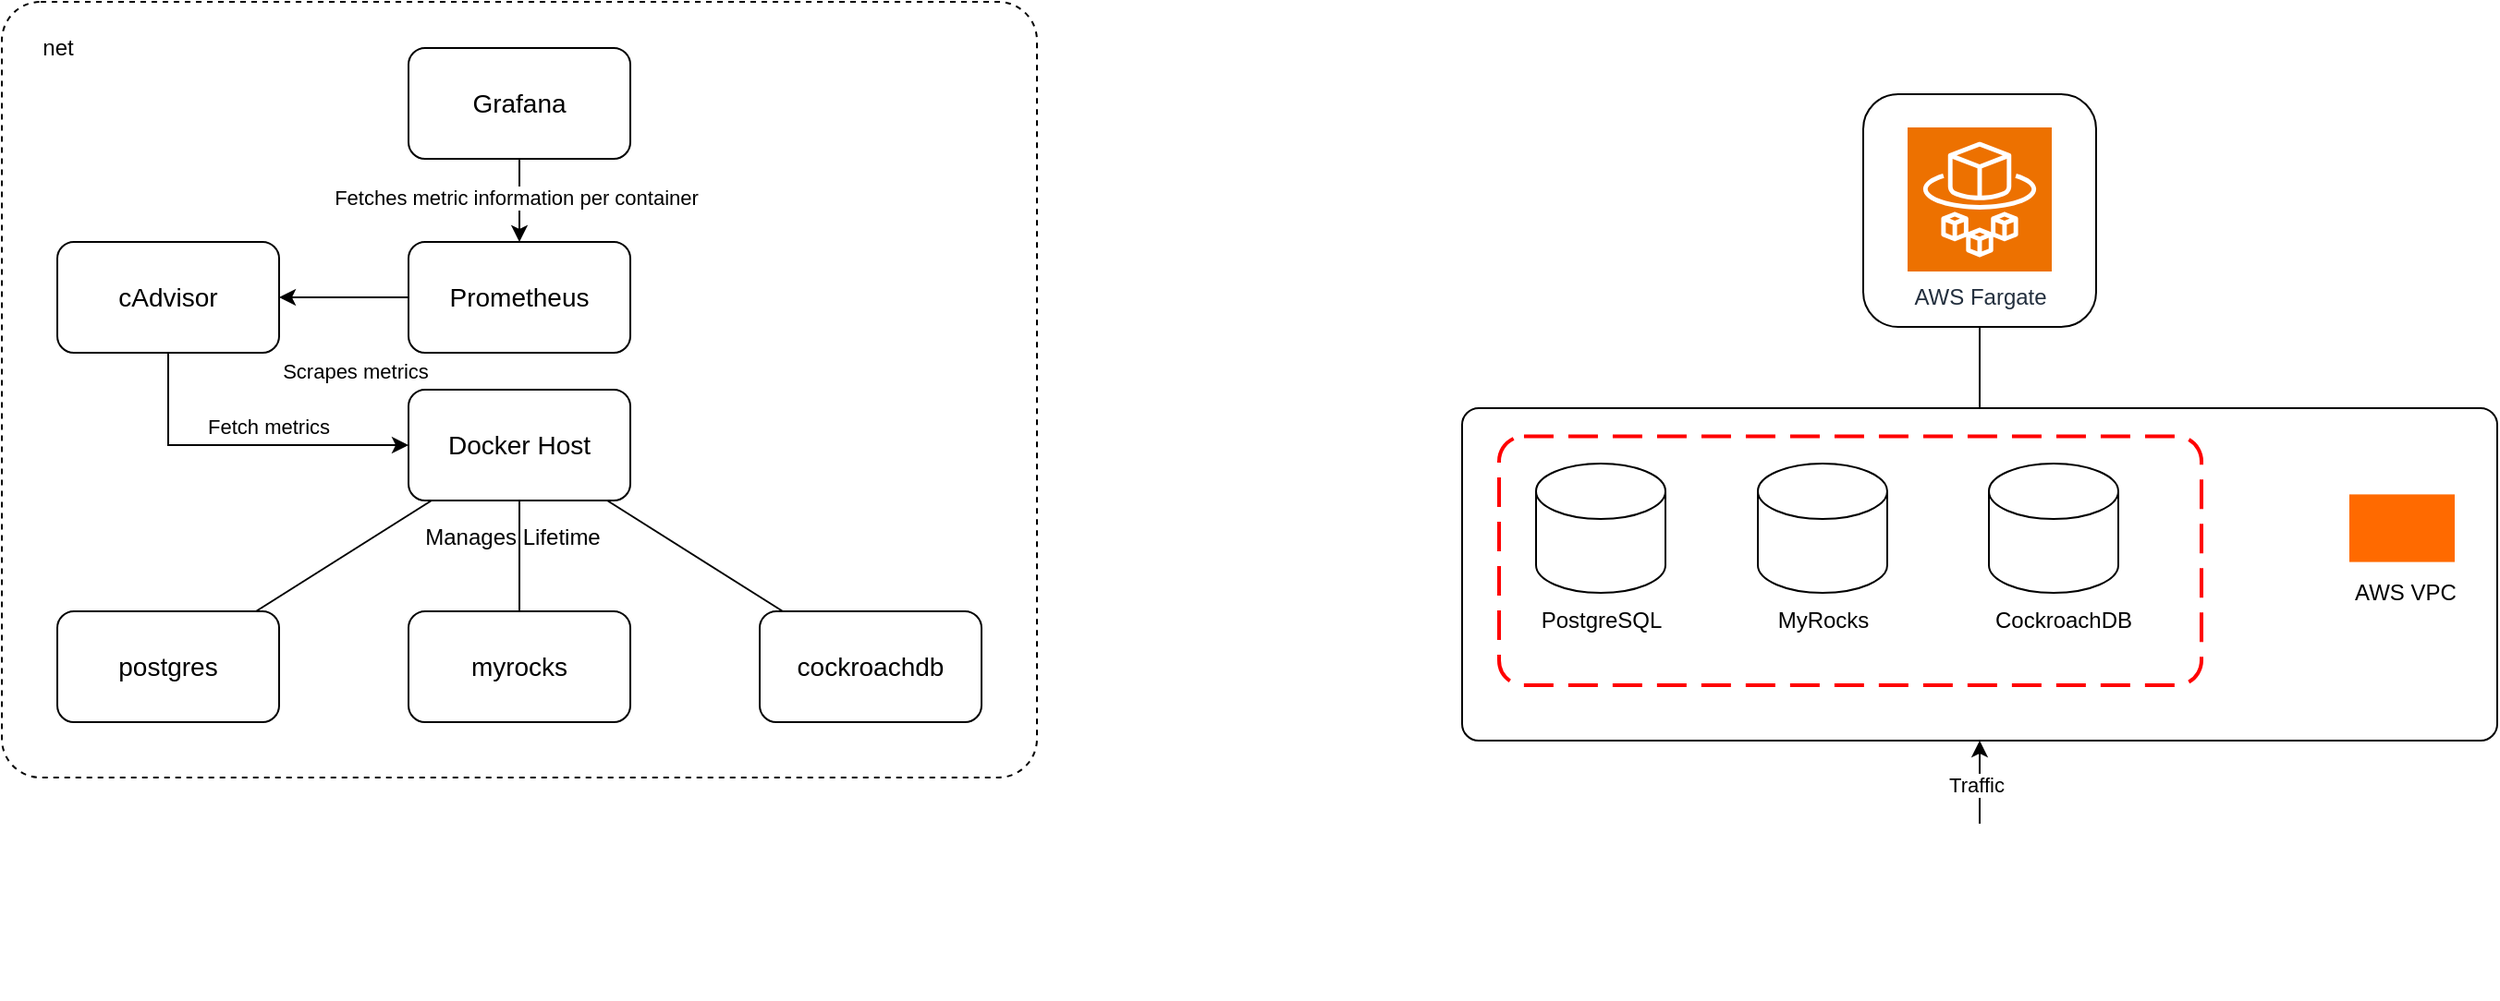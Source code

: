 <mxfile version="28.0.7">
  <diagram name="Page-1" id="l8mYfznrZCPLJ0lubX3o">
    <mxGraphModel dx="1226" dy="642" grid="1" gridSize="10" guides="1" tooltips="1" connect="1" arrows="1" fold="1" page="1" pageScale="1" pageWidth="850" pageHeight="1100" math="0" shadow="0">
      <root>
        <mxCell id="0" />
        <mxCell id="1" parent="0" />
        <mxCell id="CT9elgmPoWFy9NnniP89-7" value="" style="rounded=1;whiteSpace=wrap;html=1;fillColor=none;dashed=1;arcSize=5;" parent="1" vertex="1">
          <mxGeometry x="130" y="10" width="560" height="420" as="geometry" />
        </mxCell>
        <mxCell id="CT9elgmPoWFy9NnniP89-17" value="" style="edgeStyle=orthogonalEdgeStyle;rounded=0;orthogonalLoop=1;jettySize=auto;html=1;" parent="1" source="CT9elgmPoWFy9NnniP89-1" target="CT9elgmPoWFy9NnniP89-2" edge="1">
          <mxGeometry relative="1" as="geometry" />
        </mxCell>
        <mxCell id="CT9elgmPoWFy9NnniP89-18" value="Fetches metric information per container" style="edgeLabel;html=1;align=center;verticalAlign=middle;resizable=0;points=[];" parent="CT9elgmPoWFy9NnniP89-17" vertex="1" connectable="0">
          <mxGeometry x="0.218" y="-2" relative="1" as="geometry">
            <mxPoint y="-7" as="offset" />
          </mxGeometry>
        </mxCell>
        <mxCell id="CT9elgmPoWFy9NnniP89-1" value="Grafana" style="rounded=1;whiteSpace=wrap;html=1;fontSize=14;" parent="1" vertex="1">
          <mxGeometry x="350" y="35" width="120" height="60" as="geometry" />
        </mxCell>
        <mxCell id="CT9elgmPoWFy9NnniP89-15" value="" style="edgeStyle=orthogonalEdgeStyle;rounded=0;orthogonalLoop=1;jettySize=auto;html=1;" parent="1" source="CT9elgmPoWFy9NnniP89-2" target="CT9elgmPoWFy9NnniP89-3" edge="1">
          <mxGeometry relative="1" as="geometry" />
        </mxCell>
        <mxCell id="CT9elgmPoWFy9NnniP89-16" value="Scrapes metrics" style="edgeLabel;html=1;align=center;verticalAlign=middle;resizable=0;points=[];" parent="CT9elgmPoWFy9NnniP89-15" vertex="1" connectable="0">
          <mxGeometry x="0.362" y="-1" relative="1" as="geometry">
            <mxPoint x="18" y="41" as="offset" />
          </mxGeometry>
        </mxCell>
        <mxCell id="CT9elgmPoWFy9NnniP89-2" value="Prometheus" style="rounded=1;whiteSpace=wrap;html=1;fontSize=14;" parent="1" vertex="1">
          <mxGeometry x="350" y="140" width="120" height="60" as="geometry" />
        </mxCell>
        <mxCell id="CT9elgmPoWFy9NnniP89-13" style="edgeStyle=orthogonalEdgeStyle;rounded=0;orthogonalLoop=1;jettySize=auto;html=1;exitX=0.5;exitY=1;exitDx=0;exitDy=0;entryX=0;entryY=0.5;entryDx=0;entryDy=0;" parent="1" source="CT9elgmPoWFy9NnniP89-3" target="CT9elgmPoWFy9NnniP89-12" edge="1">
          <mxGeometry relative="1" as="geometry">
            <Array as="points">
              <mxPoint x="220" y="250" />
            </Array>
          </mxGeometry>
        </mxCell>
        <mxCell id="CT9elgmPoWFy9NnniP89-14" value="Fetch metrics" style="edgeLabel;html=1;align=center;verticalAlign=middle;resizable=0;points=[];" parent="CT9elgmPoWFy9NnniP89-13" vertex="1" connectable="0">
          <mxGeometry x="-0.14" relative="1" as="geometry">
            <mxPoint x="26" y="-10" as="offset" />
          </mxGeometry>
        </mxCell>
        <mxCell id="CT9elgmPoWFy9NnniP89-3" value="cAdvisor" style="rounded=1;whiteSpace=wrap;html=1;fontSize=14;" parent="1" vertex="1">
          <mxGeometry x="160" y="140" width="120" height="60" as="geometry" />
        </mxCell>
        <mxCell id="CT9elgmPoWFy9NnniP89-4" value="postgres" style="rounded=1;whiteSpace=wrap;html=1;fontSize=14;" parent="1" vertex="1">
          <mxGeometry x="160" y="340" width="120" height="60" as="geometry" />
        </mxCell>
        <mxCell id="CT9elgmPoWFy9NnniP89-5" value="myrocks" style="rounded=1;whiteSpace=wrap;html=1;fontSize=14;" parent="1" vertex="1">
          <mxGeometry x="350" y="340" width="120" height="60" as="geometry" />
        </mxCell>
        <mxCell id="CT9elgmPoWFy9NnniP89-6" value="cockroachdb" style="rounded=1;whiteSpace=wrap;html=1;fontSize=14;" parent="1" vertex="1">
          <mxGeometry x="540" y="340" width="120" height="60" as="geometry" />
        </mxCell>
        <mxCell id="CT9elgmPoWFy9NnniP89-9" value="net" style="text;html=1;align=center;verticalAlign=middle;resizable=0;points=[];autosize=1;strokeColor=none;fillColor=none;" parent="1" vertex="1">
          <mxGeometry x="140" y="20" width="40" height="30" as="geometry" />
        </mxCell>
        <mxCell id="CT9elgmPoWFy9NnniP89-12" value="Docker Host" style="rounded=1;whiteSpace=wrap;html=1;fontSize=14;" parent="1" vertex="1">
          <mxGeometry x="350" y="220" width="120" height="60" as="geometry" />
        </mxCell>
        <mxCell id="CT9elgmPoWFy9NnniP89-20" value="" style="endArrow=none;html=1;rounded=0;" parent="1" source="CT9elgmPoWFy9NnniP89-4" target="CT9elgmPoWFy9NnniP89-12" edge="1">
          <mxGeometry width="50" height="50" relative="1" as="geometry">
            <mxPoint x="320" y="280" as="sourcePoint" />
            <mxPoint x="370" y="230" as="targetPoint" />
          </mxGeometry>
        </mxCell>
        <mxCell id="CT9elgmPoWFy9NnniP89-21" value="" style="endArrow=none;html=1;rounded=0;" parent="1" source="CT9elgmPoWFy9NnniP89-5" target="CT9elgmPoWFy9NnniP89-12" edge="1">
          <mxGeometry width="50" height="50" relative="1" as="geometry">
            <mxPoint x="278" y="350" as="sourcePoint" />
            <mxPoint x="373" y="290" as="targetPoint" />
          </mxGeometry>
        </mxCell>
        <mxCell id="CT9elgmPoWFy9NnniP89-22" value="" style="endArrow=none;html=1;rounded=0;" parent="1" source="CT9elgmPoWFy9NnniP89-6" target="CT9elgmPoWFy9NnniP89-12" edge="1">
          <mxGeometry width="50" height="50" relative="1" as="geometry">
            <mxPoint x="420" y="350" as="sourcePoint" />
            <mxPoint x="420" y="290" as="targetPoint" />
          </mxGeometry>
        </mxCell>
        <mxCell id="CT9elgmPoWFy9NnniP89-23" value="Manages Lifetime" style="text;html=1;align=center;verticalAlign=middle;resizable=0;points=[];autosize=1;strokeColor=none;fillColor=none;" parent="1" vertex="1">
          <mxGeometry x="346" y="285" width="120" height="30" as="geometry" />
        </mxCell>
        <mxCell id="8uZTdKMIEh7y_cjWd2Ds-1" value="" style="rounded=1;whiteSpace=wrap;html=1;fillColor=none;arcSize=5;" vertex="1" parent="1">
          <mxGeometry x="920" y="230" width="560" height="180" as="geometry" />
        </mxCell>
        <mxCell id="8uZTdKMIEh7y_cjWd2Ds-4" value="" style="group" vertex="1" connectable="0" parent="1">
          <mxGeometry x="1137" y="60" width="126" height="126" as="geometry" />
        </mxCell>
        <mxCell id="8uZTdKMIEh7y_cjWd2Ds-3" value="" style="rounded=1;whiteSpace=wrap;html=1;" vertex="1" parent="8uZTdKMIEh7y_cjWd2Ds-4">
          <mxGeometry width="126" height="126" as="geometry" />
        </mxCell>
        <mxCell id="8uZTdKMIEh7y_cjWd2Ds-2" value="AWS Fargate" style="sketch=0;points=[[0,0,0],[0.25,0,0],[0.5,0,0],[0.75,0,0],[1,0,0],[0,1,0],[0.25,1,0],[0.5,1,0],[0.75,1,0],[1,1,0],[0,0.25,0],[0,0.5,0],[0,0.75,0],[1,0.25,0],[1,0.5,0],[1,0.75,0]];outlineConnect=0;fontColor=#232F3E;fillColor=#ED7100;strokeColor=#ffffff;dashed=0;verticalLabelPosition=bottom;verticalAlign=top;align=center;html=1;fontSize=12;fontStyle=0;aspect=fixed;shape=mxgraph.aws4.resourceIcon;resIcon=mxgraph.aws4.fargate;" vertex="1" parent="8uZTdKMIEh7y_cjWd2Ds-4">
          <mxGeometry x="24" y="18" width="78" height="78" as="geometry" />
        </mxCell>
        <mxCell id="8uZTdKMIEh7y_cjWd2Ds-6" value="" style="shape=cylinder3;whiteSpace=wrap;html=1;boundedLbl=1;backgroundOutline=1;size=15;" vertex="1" parent="1">
          <mxGeometry x="960" y="260" width="70" height="70" as="geometry" />
        </mxCell>
        <mxCell id="8uZTdKMIEh7y_cjWd2Ds-7" value="PostgreSQL" style="text;html=1;align=center;verticalAlign=middle;resizable=0;points=[];autosize=1;strokeColor=none;fillColor=none;" vertex="1" parent="1">
          <mxGeometry x="950" y="330" width="90" height="30" as="geometry" />
        </mxCell>
        <mxCell id="8uZTdKMIEh7y_cjWd2Ds-8" value="" style="shape=cylinder3;whiteSpace=wrap;html=1;boundedLbl=1;backgroundOutline=1;size=15;" vertex="1" parent="1">
          <mxGeometry x="1080" y="260" width="70" height="70" as="geometry" />
        </mxCell>
        <mxCell id="8uZTdKMIEh7y_cjWd2Ds-9" value="MyRocks" style="text;html=1;align=center;verticalAlign=middle;resizable=0;points=[];autosize=1;strokeColor=none;fillColor=none;" vertex="1" parent="1">
          <mxGeometry x="1080" y="330" width="70" height="30" as="geometry" />
        </mxCell>
        <mxCell id="8uZTdKMIEh7y_cjWd2Ds-10" value="" style="shape=cylinder3;whiteSpace=wrap;html=1;boundedLbl=1;backgroundOutline=1;size=15;" vertex="1" parent="1">
          <mxGeometry x="1205" y="260" width="70" height="70" as="geometry" />
        </mxCell>
        <mxCell id="8uZTdKMIEh7y_cjWd2Ds-11" value="CockroachDB" style="text;html=1;align=center;verticalAlign=middle;resizable=0;points=[];autosize=1;strokeColor=none;fillColor=none;" vertex="1" parent="1">
          <mxGeometry x="1195" y="330" width="100" height="30" as="geometry" />
        </mxCell>
        <mxCell id="8uZTdKMIEh7y_cjWd2Ds-12" value="" style="endArrow=none;html=1;rounded=0;" edge="1" parent="1" source="8uZTdKMIEh7y_cjWd2Ds-1" target="8uZTdKMIEh7y_cjWd2Ds-3">
          <mxGeometry width="50" height="50" relative="1" as="geometry">
            <mxPoint x="1160" y="370" as="sourcePoint" />
            <mxPoint x="1210" y="320" as="targetPoint" />
          </mxGeometry>
        </mxCell>
        <mxCell id="8uZTdKMIEh7y_cjWd2Ds-13" value="" style="points=[];aspect=fixed;html=1;align=center;shadow=0;dashed=0;fillColor=#FF6A00;strokeColor=none;shape=mxgraph.alibaba_cloud.vpc_virtual_private_cloud;" vertex="1" parent="1">
          <mxGeometry x="1400" y="276.7" width="57" height="36.6" as="geometry" />
        </mxCell>
        <mxCell id="8uZTdKMIEh7y_cjWd2Ds-14" value="AWS VPC" style="text;html=1;align=center;verticalAlign=middle;resizable=0;points=[];autosize=1;strokeColor=none;fillColor=none;" vertex="1" parent="1">
          <mxGeometry x="1390" y="315" width="80" height="30" as="geometry" />
        </mxCell>
        <mxCell id="8uZTdKMIEh7y_cjWd2Ds-18" value="" style="rounded=1;arcSize=10;dashed=1;strokeColor=#ff0000;fillColor=none;gradientColor=none;dashPattern=8 4;strokeWidth=2;" vertex="1" parent="1">
          <mxGeometry x="940" y="245.25" width="380" height="134.75" as="geometry" />
        </mxCell>
        <mxCell id="8uZTdKMIEh7y_cjWd2Ds-20" value="" style="edgeStyle=orthogonalEdgeStyle;rounded=0;orthogonalLoop=1;jettySize=auto;html=1;" edge="1" parent="1" source="8uZTdKMIEh7y_cjWd2Ds-19" target="8uZTdKMIEh7y_cjWd2Ds-1">
          <mxGeometry relative="1" as="geometry" />
        </mxCell>
        <mxCell id="8uZTdKMIEh7y_cjWd2Ds-21" value="Traffic" style="edgeLabel;html=1;align=center;verticalAlign=middle;resizable=0;points=[];" vertex="1" connectable="0" parent="8uZTdKMIEh7y_cjWd2Ds-20">
          <mxGeometry x="-0.067" y="2" relative="1" as="geometry">
            <mxPoint as="offset" />
          </mxGeometry>
        </mxCell>
        <mxCell id="8uZTdKMIEh7y_cjWd2Ds-19" value="" style="shape=image;html=1;verticalAlign=top;verticalLabelPosition=bottom;labelBackgroundColor=#ffffff;imageAspect=0;aspect=fixed;image=https://icons.diagrams.net/icon-cache1/Ionicons-2627/icon-ios7-world-outline-1344.svg" vertex="1" parent="1">
          <mxGeometry x="1152.5" y="455" width="95" height="95" as="geometry" />
        </mxCell>
      </root>
    </mxGraphModel>
  </diagram>
</mxfile>
